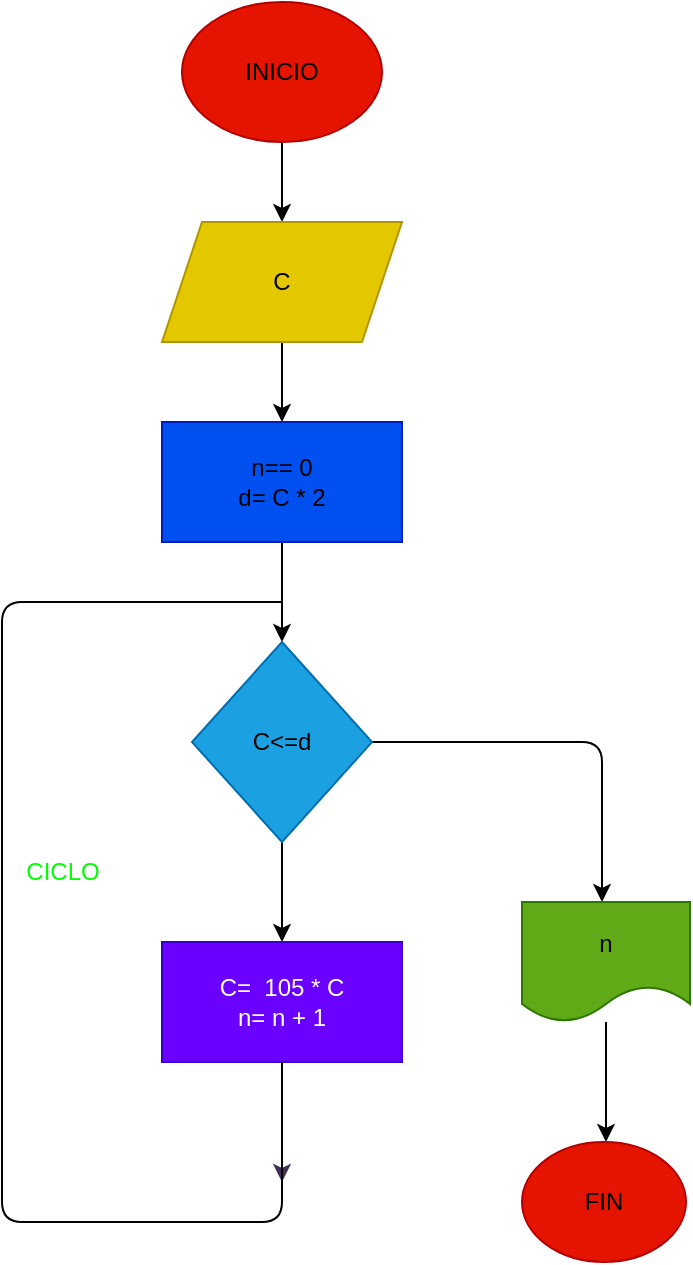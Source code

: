 <mxfile>
    <diagram id="x8pkYXZh1a4cr2cIjNru" name="Page-1">
        <mxGraphModel dx="872" dy="275" grid="1" gridSize="10" guides="1" tooltips="1" connect="1" arrows="1" fold="1" page="1" pageScale="1" pageWidth="827" pageHeight="1169" math="0" shadow="0">
            <root>
                <mxCell id="0"/>
                <mxCell id="1" parent="0"/>
                <mxCell id="3" style="edgeStyle=none;html=1;fontColor=#000000;" parent="1" source="2" edge="1">
                    <mxGeometry relative="1" as="geometry">
                        <mxPoint x="320" y="140" as="targetPoint"/>
                    </mxGeometry>
                </mxCell>
                <mxCell id="2" value="&lt;font color=&quot;#000000&quot;&gt;INICIO&lt;/font&gt;" style="ellipse;whiteSpace=wrap;html=1;fillColor=#e51400;fontColor=#ffffff;strokeColor=#B20000;" parent="1" vertex="1">
                    <mxGeometry x="270" y="30" width="100" height="70" as="geometry"/>
                </mxCell>
                <mxCell id="5" style="edgeStyle=none;html=1;fontColor=#000000;" parent="1" source="4" edge="1">
                    <mxGeometry relative="1" as="geometry">
                        <mxPoint x="320" y="240" as="targetPoint"/>
                    </mxGeometry>
                </mxCell>
                <mxCell id="4" value="&lt;font color=&quot;#000000&quot;&gt;C&lt;/font&gt;" style="shape=parallelogram;perimeter=parallelogramPerimeter;whiteSpace=wrap;html=1;fixedSize=1;fontColor=#000000;fillColor=#e3c800;strokeColor=#B09500;" parent="1" vertex="1">
                    <mxGeometry x="260" y="140" width="120" height="60" as="geometry"/>
                </mxCell>
                <mxCell id="7" style="edgeStyle=none;html=1;fontColor=#000000;" parent="1" source="6" edge="1">
                    <mxGeometry relative="1" as="geometry">
                        <mxPoint x="320" y="350" as="targetPoint"/>
                    </mxGeometry>
                </mxCell>
                <mxCell id="6" value="&lt;font color=&quot;#000000&quot;&gt;n== 0&lt;br&gt;d= C * 2&lt;br&gt;&lt;/font&gt;" style="rounded=0;whiteSpace=wrap;html=1;fontColor=#ffffff;fillColor=#0050ef;strokeColor=#001DBC;" parent="1" vertex="1">
                    <mxGeometry x="260" y="240" width="120" height="60" as="geometry"/>
                </mxCell>
                <mxCell id="9" style="edgeStyle=none;html=1;fontColor=#000000;" parent="1" source="8" edge="1">
                    <mxGeometry relative="1" as="geometry">
                        <mxPoint x="320" y="500" as="targetPoint"/>
                    </mxGeometry>
                </mxCell>
                <mxCell id="14" style="edgeStyle=none;html=1;fontColor=#00FF00;" parent="1" source="8" edge="1">
                    <mxGeometry relative="1" as="geometry">
                        <mxPoint x="480" y="480" as="targetPoint"/>
                        <Array as="points">
                            <mxPoint x="480" y="400"/>
                        </Array>
                    </mxGeometry>
                </mxCell>
                <mxCell id="8" value="&lt;font color=&quot;#000000&quot;&gt;C&amp;lt;=d&lt;br&gt;&lt;/font&gt;" style="rhombus;whiteSpace=wrap;html=1;fontColor=#ffffff;fillColor=#1ba1e2;strokeColor=#006EAF;" parent="1" vertex="1">
                    <mxGeometry x="275" y="350" width="90" height="100" as="geometry"/>
                </mxCell>
                <mxCell id="11" style="edgeStyle=none;html=1;fontColor=#000000;fillColor=#76608a;strokeColor=#432D57;" parent="1" source="10" edge="1">
                    <mxGeometry relative="1" as="geometry">
                        <mxPoint x="320" y="620" as="targetPoint"/>
                    </mxGeometry>
                </mxCell>
                <mxCell id="10" value="C=&amp;nbsp; 105 * C&lt;br&gt;n= n + 1" style="rounded=0;whiteSpace=wrap;html=1;fontColor=#ffffff;fillColor=#6a00ff;strokeColor=#3700CC;" parent="1" vertex="1">
                    <mxGeometry x="260" y="500" width="120" height="60" as="geometry"/>
                </mxCell>
                <mxCell id="12" value="" style="endArrow=none;html=1;fontColor=#000000;entryX=0.5;entryY=1;entryDx=0;entryDy=0;" parent="1" target="10" edge="1">
                    <mxGeometry width="50" height="50" relative="1" as="geometry">
                        <mxPoint x="320" y="330" as="sourcePoint"/>
                        <mxPoint x="310" y="630" as="targetPoint"/>
                        <Array as="points">
                            <mxPoint x="180" y="330"/>
                            <mxPoint x="180" y="640"/>
                            <mxPoint x="320" y="640"/>
                        </Array>
                    </mxGeometry>
                </mxCell>
                <mxCell id="13" value="&lt;font color=&quot;#00ff00&quot;&gt;CICLO&lt;/font&gt;" style="text;html=1;align=center;verticalAlign=middle;resizable=0;points=[];autosize=1;strokeColor=none;fillColor=none;fontColor=#000000;" parent="1" vertex="1">
                    <mxGeometry x="180" y="450" width="60" height="30" as="geometry"/>
                </mxCell>
                <mxCell id="16" style="edgeStyle=none;html=1;fontColor=#000000;" parent="1" source="15" edge="1">
                    <mxGeometry relative="1" as="geometry">
                        <mxPoint x="482" y="600" as="targetPoint"/>
                    </mxGeometry>
                </mxCell>
                <mxCell id="15" value="&lt;font color=&quot;#000000&quot;&gt;n&lt;/font&gt;" style="shape=document;whiteSpace=wrap;html=1;boundedLbl=1;fontColor=#ffffff;fillColor=#60a917;strokeColor=#2D7600;" parent="1" vertex="1">
                    <mxGeometry x="440" y="480" width="84" height="60" as="geometry"/>
                </mxCell>
                <mxCell id="17" value="&lt;font color=&quot;#000000&quot;&gt;FIN&lt;/font&gt;" style="ellipse;whiteSpace=wrap;html=1;fontColor=#ffffff;fillColor=#e51400;strokeColor=#B20000;" parent="1" vertex="1">
                    <mxGeometry x="440" y="600" width="82" height="60" as="geometry"/>
                </mxCell>
            </root>
        </mxGraphModel>
    </diagram>
</mxfile>